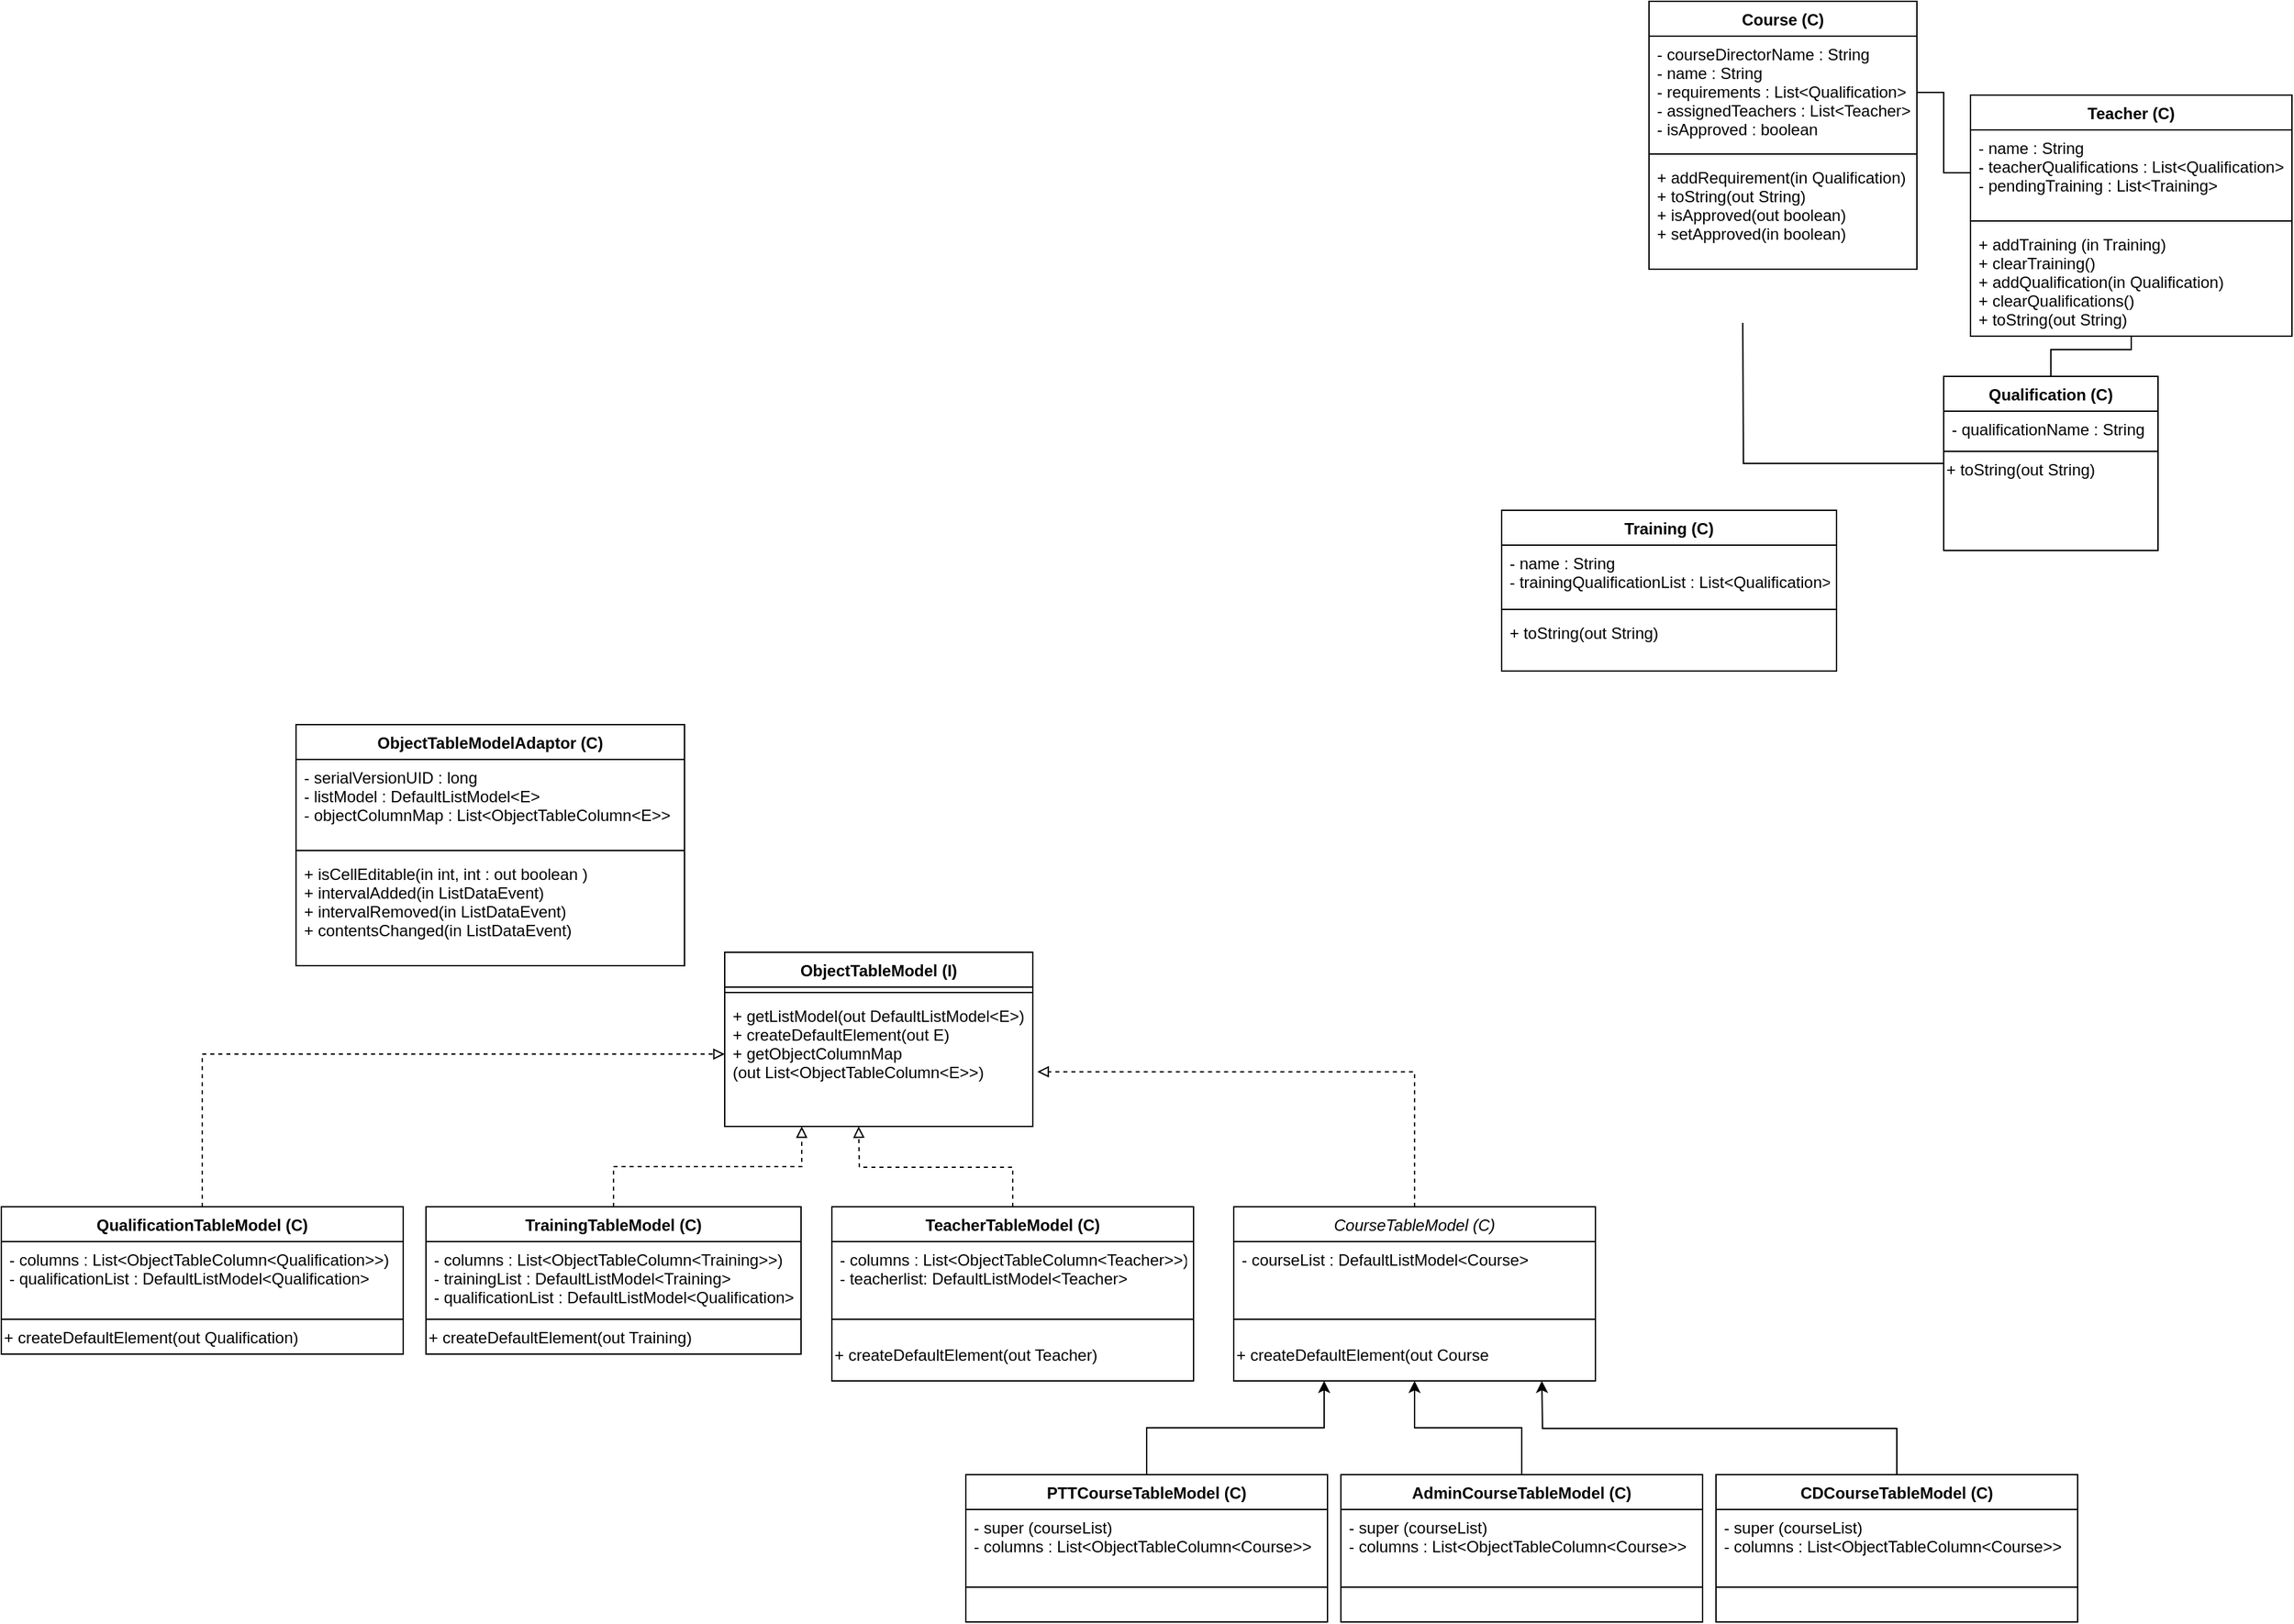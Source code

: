 <mxfile version="12.7.9" type="github">
  <diagram id="C5RBs43oDa-KdzZeNtuy" name="Page-1">
    <mxGraphModel dx="2141" dy="474" grid="1" gridSize="10" guides="1" tooltips="1" connect="1" arrows="1" fold="1" page="1" pageScale="1" pageWidth="827" pageHeight="1169" math="0" shadow="0">
      <root>
        <mxCell id="WIyWlLk6GJQsqaUBKTNV-0" />
        <mxCell id="WIyWlLk6GJQsqaUBKTNV-1" parent="WIyWlLk6GJQsqaUBKTNV-0" />
        <mxCell id="1Lvyi-UsiKgrWpJLASsy-4" style="edgeStyle=orthogonalEdgeStyle;rounded=0;orthogonalLoop=1;jettySize=auto;html=1;entryX=0;entryY=0.5;entryDx=0;entryDy=0;endArrow=none;endFill=0;exitX=1;exitY=0.5;exitDx=0;exitDy=0;" parent="WIyWlLk6GJQsqaUBKTNV-1" source="zkfFHV4jXpPFQw0GAbJ--1" target="zkfFHV4jXpPFQw0GAbJ--18" edge="1">
          <mxGeometry relative="1" as="geometry" />
        </mxCell>
        <mxCell id="zkfFHV4jXpPFQw0GAbJ--0" value="Course (C)" style="swimlane;fontStyle=1;align=center;verticalAlign=top;childLayout=stackLayout;horizontal=1;startSize=26;horizontalStack=0;resizeParent=1;resizeLast=0;collapsible=1;marginBottom=0;rounded=0;shadow=0;strokeWidth=1;" parent="WIyWlLk6GJQsqaUBKTNV-1" vertex="1">
          <mxGeometry x="220" y="20" width="200" height="200" as="geometry">
            <mxRectangle x="230" y="140" width="160" height="26" as="alternateBounds" />
          </mxGeometry>
        </mxCell>
        <mxCell id="zkfFHV4jXpPFQw0GAbJ--1" value="- courseDirectorName : String&#xa;- name : String&#xa;- requirements : List&lt;Qualification&gt;&#xa;- assignedTeachers : List&lt;Teacher&gt;&#xa;- isApproved : boolean&#xa;" style="text;align=left;verticalAlign=top;spacingLeft=4;spacingRight=4;overflow=hidden;rotatable=0;points=[[0,0.5],[1,0.5]];portConstraint=eastwest;" parent="zkfFHV4jXpPFQw0GAbJ--0" vertex="1">
          <mxGeometry y="26" width="200" height="84" as="geometry" />
        </mxCell>
        <mxCell id="zkfFHV4jXpPFQw0GAbJ--4" value="" style="line;html=1;strokeWidth=1;align=left;verticalAlign=middle;spacingTop=-1;spacingLeft=3;spacingRight=3;rotatable=0;labelPosition=right;points=[];portConstraint=eastwest;" parent="zkfFHV4jXpPFQw0GAbJ--0" vertex="1">
          <mxGeometry y="110" width="200" height="8" as="geometry" />
        </mxCell>
        <mxCell id="zkfFHV4jXpPFQw0GAbJ--5" value="+ addRequirement(in Qualification)&#xa;+ toString(out String)&#xa;+ isApproved(out boolean)&#xa;+ setApproved(in boolean)&#xa;" style="text;align=left;verticalAlign=top;spacingLeft=4;spacingRight=4;overflow=hidden;rotatable=0;points=[[0,0.5],[1,0.5]];portConstraint=eastwest;" parent="zkfFHV4jXpPFQw0GAbJ--0" vertex="1">
          <mxGeometry y="118" width="200" height="72" as="geometry" />
        </mxCell>
        <mxCell id="1Lvyi-UsiKgrWpJLASsy-5" style="edgeStyle=orthogonalEdgeStyle;rounded=0;orthogonalLoop=1;jettySize=auto;html=1;entryX=0.5;entryY=1;entryDx=0;entryDy=0;endArrow=none;endFill=0;" parent="WIyWlLk6GJQsqaUBKTNV-1" source="zkfFHV4jXpPFQw0GAbJ--13" target="zkfFHV4jXpPFQw0GAbJ--17" edge="1">
          <mxGeometry relative="1" as="geometry" />
        </mxCell>
        <mxCell id="1Lvyi-UsiKgrWpJLASsy-7" style="edgeStyle=orthogonalEdgeStyle;rounded=0;orthogonalLoop=1;jettySize=auto;html=1;endArrow=none;endFill=0;" parent="WIyWlLk6GJQsqaUBKTNV-1" source="zkfFHV4jXpPFQw0GAbJ--13" edge="1">
          <mxGeometry relative="1" as="geometry">
            <mxPoint x="290" y="260" as="targetPoint" />
          </mxGeometry>
        </mxCell>
        <mxCell id="zkfFHV4jXpPFQw0GAbJ--13" value="Qualification (C)" style="swimlane;fontStyle=1;align=center;verticalAlign=top;childLayout=stackLayout;horizontal=1;startSize=26;horizontalStack=0;resizeParent=1;resizeLast=0;collapsible=1;marginBottom=0;rounded=0;shadow=0;strokeWidth=1;" parent="WIyWlLk6GJQsqaUBKTNV-1" vertex="1">
          <mxGeometry x="440" y="300" width="160" height="130" as="geometry">
            <mxRectangle x="340" y="380" width="170" height="26" as="alternateBounds" />
          </mxGeometry>
        </mxCell>
        <mxCell id="zkfFHV4jXpPFQw0GAbJ--14" value="- qualificationName : String" style="text;align=left;verticalAlign=top;spacingLeft=4;spacingRight=4;overflow=hidden;rotatable=0;points=[[0,0.5],[1,0.5]];portConstraint=eastwest;" parent="zkfFHV4jXpPFQw0GAbJ--13" vertex="1">
          <mxGeometry y="26" width="160" height="26" as="geometry" />
        </mxCell>
        <mxCell id="zkfFHV4jXpPFQw0GAbJ--15" value="" style="line;html=1;strokeWidth=1;align=left;verticalAlign=middle;spacingTop=-1;spacingLeft=3;spacingRight=3;rotatable=0;labelPosition=right;points=[];portConstraint=eastwest;" parent="zkfFHV4jXpPFQw0GAbJ--13" vertex="1">
          <mxGeometry y="52" width="160" height="8" as="geometry" />
        </mxCell>
        <mxCell id="7FkWf5w-P-1JTqSmPe_g-0" value="+ toString(out String)" style="text;html=1;align=left;verticalAlign=middle;resizable=0;points=[];autosize=1;" vertex="1" parent="zkfFHV4jXpPFQw0GAbJ--13">
          <mxGeometry y="60" width="160" height="20" as="geometry" />
        </mxCell>
        <mxCell id="zkfFHV4jXpPFQw0GAbJ--17" value="Teacher (C)" style="swimlane;fontStyle=1;align=center;verticalAlign=top;childLayout=stackLayout;horizontal=1;startSize=26;horizontalStack=0;resizeParent=1;resizeLast=0;collapsible=1;marginBottom=0;rounded=0;shadow=0;strokeWidth=1;" parent="WIyWlLk6GJQsqaUBKTNV-1" vertex="1">
          <mxGeometry x="460" y="90" width="240" height="180" as="geometry">
            <mxRectangle x="550" y="140" width="160" height="26" as="alternateBounds" />
          </mxGeometry>
        </mxCell>
        <mxCell id="zkfFHV4jXpPFQw0GAbJ--18" value="- name : String&#xa;- teacherQualifications : List&lt;Qualification&gt;&#xa;- pendingTraining : List&lt;Training&gt;" style="text;align=left;verticalAlign=top;spacingLeft=4;spacingRight=4;overflow=hidden;rotatable=0;points=[[0,0.5],[1,0.5]];portConstraint=eastwest;" parent="zkfFHV4jXpPFQw0GAbJ--17" vertex="1">
          <mxGeometry y="26" width="240" height="64" as="geometry" />
        </mxCell>
        <mxCell id="zkfFHV4jXpPFQw0GAbJ--23" value="" style="line;html=1;strokeWidth=1;align=left;verticalAlign=middle;spacingTop=-1;spacingLeft=3;spacingRight=3;rotatable=0;labelPosition=right;points=[];portConstraint=eastwest;" parent="zkfFHV4jXpPFQw0GAbJ--17" vertex="1">
          <mxGeometry y="90" width="240" height="8" as="geometry" />
        </mxCell>
        <mxCell id="zkfFHV4jXpPFQw0GAbJ--24" value="+ addTraining (in Training)&#xa;+ clearTraining()&#xa;+ addQualification(in Qualification)&#xa;+ clearQualifications()&#xa;+ toString(out String)" style="text;align=left;verticalAlign=top;spacingLeft=4;spacingRight=4;overflow=hidden;rotatable=0;points=[[0,0.5],[1,0.5]];portConstraint=eastwest;" parent="zkfFHV4jXpPFQw0GAbJ--17" vertex="1">
          <mxGeometry y="98" width="240" height="82" as="geometry" />
        </mxCell>
        <mxCell id="7FkWf5w-P-1JTqSmPe_g-1" value="Training (C)" style="swimlane;fontStyle=1;align=center;verticalAlign=top;childLayout=stackLayout;horizontal=1;startSize=26;horizontalStack=0;resizeParent=1;resizeLast=0;collapsible=1;marginBottom=0;rounded=0;shadow=0;strokeWidth=1;" vertex="1" parent="WIyWlLk6GJQsqaUBKTNV-1">
          <mxGeometry x="110" y="400" width="250" height="120" as="geometry">
            <mxRectangle x="550" y="140" width="160" height="26" as="alternateBounds" />
          </mxGeometry>
        </mxCell>
        <mxCell id="7FkWf5w-P-1JTqSmPe_g-2" value="- name : String&#xa;- trainingQualificationList : List&lt;Qualification&gt;&#xa;" style="text;align=left;verticalAlign=top;spacingLeft=4;spacingRight=4;overflow=hidden;rotatable=0;points=[[0,0.5],[1,0.5]];portConstraint=eastwest;" vertex="1" parent="7FkWf5w-P-1JTqSmPe_g-1">
          <mxGeometry y="26" width="250" height="44" as="geometry" />
        </mxCell>
        <mxCell id="7FkWf5w-P-1JTqSmPe_g-3" value="" style="line;html=1;strokeWidth=1;align=left;verticalAlign=middle;spacingTop=-1;spacingLeft=3;spacingRight=3;rotatable=0;labelPosition=right;points=[];portConstraint=eastwest;" vertex="1" parent="7FkWf5w-P-1JTqSmPe_g-1">
          <mxGeometry y="70" width="250" height="8" as="geometry" />
        </mxCell>
        <mxCell id="7FkWf5w-P-1JTqSmPe_g-4" value="+ toString(out String)" style="text;align=left;verticalAlign=top;spacingLeft=4;spacingRight=4;overflow=hidden;rotatable=0;points=[[0,0.5],[1,0.5]];portConstraint=eastwest;" vertex="1" parent="7FkWf5w-P-1JTqSmPe_g-1">
          <mxGeometry y="78" width="250" height="32" as="geometry" />
        </mxCell>
        <mxCell id="7FkWf5w-P-1JTqSmPe_g-5" value="ObjectTableModel (I)" style="swimlane;fontStyle=1;align=center;verticalAlign=top;childLayout=stackLayout;horizontal=1;startSize=26;horizontalStack=0;resizeParent=1;resizeLast=0;collapsible=1;marginBottom=0;rounded=0;shadow=0;strokeWidth=1;" vertex="1" parent="WIyWlLk6GJQsqaUBKTNV-1">
          <mxGeometry x="-470" y="730" width="230" height="130" as="geometry">
            <mxRectangle x="230" y="140" width="160" height="26" as="alternateBounds" />
          </mxGeometry>
        </mxCell>
        <mxCell id="7FkWf5w-P-1JTqSmPe_g-7" value="" style="line;html=1;strokeWidth=1;align=left;verticalAlign=middle;spacingTop=-1;spacingLeft=3;spacingRight=3;rotatable=0;labelPosition=right;points=[];portConstraint=eastwest;" vertex="1" parent="7FkWf5w-P-1JTqSmPe_g-5">
          <mxGeometry y="26" width="230" height="8" as="geometry" />
        </mxCell>
        <mxCell id="7FkWf5w-P-1JTqSmPe_g-6" value="+ getListModel(out DefaultListModel&lt;E&gt;)&#xa;+ createDefaultElement(out E)&#xa;+ getObjectColumnMap&#xa;(out List&lt;ObjectTableColumn&lt;E&gt;&gt;)" style="text;align=left;verticalAlign=top;spacingLeft=4;spacingRight=4;overflow=hidden;rotatable=0;points=[[0,0.5],[1,0.5]];portConstraint=eastwest;" vertex="1" parent="7FkWf5w-P-1JTqSmPe_g-5">
          <mxGeometry y="34" width="230" height="84" as="geometry" />
        </mxCell>
        <mxCell id="7FkWf5w-P-1JTqSmPe_g-12" value="&lt;span style=&quot;color: rgba(0 , 0 , 0 , 0) ; font-family: monospace ; font-size: 0px&quot;&gt;%3CmxGraphModel%3E%3Croot%3E%3CmxCell%20id%3D%220%22%2F%3E%3CmxCell%20id%3D%221%22%20parent%3D%220%22%2F%3E%3CmxCell%20id%3D%222%22%20value%3D%22%2B%20getListModel(out%20DefaultListModel%26lt%3BE%26gt%3B)%26%2310%3B%2B%20createDefaultElement(out%20E)%26%2310%3B%2B%20getObjectColumnMap%26%2310%3B(out%20List%26lt%3BObjectTableColumn%26lt%3BE%26gt%3B%26gt%3B)%22%20style%3D%22text%3Balign%3Dleft%3BverticalAlign%3Dtop%3BspacingLeft%3D4%3BspacingRight%3D4%3Boverflow%3Dhidden%3Brotatable%3D0%3Bpoints%3D%5B%5B0%2C0.5%5D%2C%5B1%2C0.5%5D%5D%3BportConstraint%3Deastwest%3B%22%20vertex%3D%221%22%20parent%3D%221%22%3E%3CmxGeometry%20x%3D%22-60%22%20y%3D%2276%22%20width%3D%22230%22%20height%3D%2284%22%20as%3D%22geometry%22%2F%3E%3C%2FmxCell%3E%3C%2Froot%3E%3C%2FmxGraphModel%3E&lt;/span&gt;" style="text;html=1;align=center;verticalAlign=middle;resizable=0;points=[];autosize=1;" vertex="1" parent="WIyWlLk6GJQsqaUBKTNV-1">
          <mxGeometry x="41" y="210" width="20" height="20" as="geometry" />
        </mxCell>
        <mxCell id="7FkWf5w-P-1JTqSmPe_g-13" value="&lt;span style=&quot;color: rgba(0 , 0 , 0 , 0) ; font-family: monospace ; font-size: 0px&quot;&gt;%3CmxGraphModel%3E%3Croot%3E%3CmxCell%20id%3D%220%22%2F%3E%3CmxCell%20id%3D%221%22%20parent%3D%220%22%2F%3E%3CmxCell%20id%3D%222%22%20value%3D%22%2B%20getListModel(out%20DefaultListModel%26lt%3BE%26gt%3B)%26%2310%3B%2B%20createDefaultElement(out%20E)%26%2310%3B%2B%20getObjectColumnMap%26%2310%3B(out%20List%26lt%3BObjectTableColumn%26lt%3BE%26gt%3B%26gt%3B)%22%20style%3D%22text%3Balign%3Dleft%3BverticalAlign%3Dtop%3BspacingLeft%3D4%3BspacingRight%3D4%3Boverflow%3Dhidden%3Brotatable%3D0%3Bpoints%3D%5B%5B0%2C0.5%5D%2C%5B1%2C0.5%5D%5D%3BportConstraint%3Deastwest%3B%22%20vertex%3D%221%22%20parent%3D%221%22%3E%3CmxGeometry%20x%3D%22-60%22%20y%3D%2276%22%20width%3D%22230%22%20height%3D%2284%22%20as%3D%22geometry%22%2F%3E%3C%2FmxCell%3E%3C%2Froot%3E%3C%2FmxGraphModel%3E&lt;/span&gt;&lt;span style=&quot;color: rgba(0 , 0 , 0 , 0) ; font-family: monospace ; font-size: 0px&quot;&gt;%3CmxGraphModel%3E%3Croot%3E%3CmxCell%20id%3D%220%22%2F%3E%3CmxCell%20id%3D%221%22%20parent%3D%220%22%2F%3E%3CmxCell%20id%3D%222%22%20value%3D%22%2B%20getListModel(out%20DefaultListModel%26lt%3BE%26gt%3B)%26%2310%3B%2B%20createDefaultElement(out%20E)%26%2310%3B%2B%20getObjectColumnMap%26%2310%3B(out%20List%26lt%3BObjectTableColumn%26lt%3BE%26gt%3B%26gt%3B)%22%20style%3D%22text%3Balign%3Dleft%3BverticalAlign%3Dtop%3BspacingLeft%3D4%3BspacingRight%3D4%3Boverflow%3Dhidden%3Brotatable%3D0%3Bpoints%3D%5B%5B0%2C0.5%5D%2C%5B1%2C0.5%5D%5D%3BportConstraint%3Deastwest%3B%22%20vertex%3D%221%22%20parent%3D%221%22%3E%3CmxGeometry%20x%3D%22-60%22%20y%3D%2276%22%20width%3D%22230%22%20height%3D%2284%22%20as%3D%22geometry%22%2F%3E%3C%2FmxCell%3E%3C%2Froot%3E%3C%2FmxGraphModel%3E&lt;/span&gt;" style="text;html=1;align=center;verticalAlign=middle;resizable=0;points=[];autosize=1;" vertex="1" parent="WIyWlLk6GJQsqaUBKTNV-1">
          <mxGeometry x="18" y="198" width="20" height="20" as="geometry" />
        </mxCell>
        <mxCell id="7FkWf5w-P-1JTqSmPe_g-18" style="edgeStyle=orthogonalEdgeStyle;rounded=0;orthogonalLoop=1;jettySize=auto;html=1;entryX=0.25;entryY=1;entryDx=0;entryDy=0;dashed=1;endArrow=block;endFill=0;" edge="1" parent="WIyWlLk6GJQsqaUBKTNV-1" source="7FkWf5w-P-1JTqSmPe_g-14" target="7FkWf5w-P-1JTqSmPe_g-5">
          <mxGeometry relative="1" as="geometry" />
        </mxCell>
        <mxCell id="7FkWf5w-P-1JTqSmPe_g-14" value="TrainingTableModel (C)" style="swimlane;fontStyle=1;align=center;verticalAlign=top;childLayout=stackLayout;horizontal=1;startSize=26;horizontalStack=0;resizeParent=1;resizeLast=0;collapsible=1;marginBottom=0;rounded=0;shadow=0;strokeWidth=1;" vertex="1" parent="WIyWlLk6GJQsqaUBKTNV-1">
          <mxGeometry x="-693" y="920" width="280" height="110" as="geometry">
            <mxRectangle x="230" y="140" width="160" height="26" as="alternateBounds" />
          </mxGeometry>
        </mxCell>
        <mxCell id="7FkWf5w-P-1JTqSmPe_g-15" value="- columns : List&lt;ObjectTableColumn&lt;Training&gt;&gt;)&#xa;- trainingList : DefaultListModel&lt;Training&gt;&#xa;- qualificationList : DefaultListModel&lt;Qualification&gt;" style="text;align=left;verticalAlign=top;spacingLeft=4;spacingRight=4;overflow=hidden;rotatable=0;points=[[0,0.5],[1,0.5]];portConstraint=eastwest;" vertex="1" parent="7FkWf5w-P-1JTqSmPe_g-14">
          <mxGeometry y="26" width="280" height="54" as="geometry" />
        </mxCell>
        <mxCell id="7FkWf5w-P-1JTqSmPe_g-16" value="" style="line;html=1;strokeWidth=1;align=left;verticalAlign=middle;spacingTop=-1;spacingLeft=3;spacingRight=3;rotatable=0;labelPosition=right;points=[];portConstraint=eastwest;" vertex="1" parent="7FkWf5w-P-1JTqSmPe_g-14">
          <mxGeometry y="80" width="280" height="8" as="geometry" />
        </mxCell>
        <mxCell id="7FkWf5w-P-1JTqSmPe_g-24" value="+ createDefaultElement(out Training)" style="text;html=1;align=left;verticalAlign=middle;resizable=0;points=[];autosize=1;" vertex="1" parent="7FkWf5w-P-1JTqSmPe_g-14">
          <mxGeometry y="88" width="280" height="20" as="geometry" />
        </mxCell>
        <mxCell id="7FkWf5w-P-1JTqSmPe_g-23" style="edgeStyle=orthogonalEdgeStyle;rounded=0;orthogonalLoop=1;jettySize=auto;html=1;dashed=1;endArrow=block;endFill=0;" edge="1" parent="WIyWlLk6GJQsqaUBKTNV-1" source="7FkWf5w-P-1JTqSmPe_g-19">
          <mxGeometry relative="1" as="geometry">
            <mxPoint x="-370" y="860.0" as="targetPoint" />
          </mxGeometry>
        </mxCell>
        <mxCell id="7FkWf5w-P-1JTqSmPe_g-19" value="TeacherTableModel (C)" style="swimlane;fontStyle=1;align=center;verticalAlign=top;childLayout=stackLayout;horizontal=1;startSize=26;horizontalStack=0;resizeParent=1;resizeLast=0;collapsible=1;marginBottom=0;rounded=0;shadow=0;strokeWidth=1;" vertex="1" parent="WIyWlLk6GJQsqaUBKTNV-1">
          <mxGeometry x="-390" y="920" width="270" height="130" as="geometry">
            <mxRectangle x="230" y="140" width="160" height="26" as="alternateBounds" />
          </mxGeometry>
        </mxCell>
        <mxCell id="7FkWf5w-P-1JTqSmPe_g-20" value="- columns : List&lt;ObjectTableColumn&lt;Teacher&gt;&gt;)&#xa;- teacherlist: DefaultListModel&lt;Teacher&gt;&#xa;" style="text;align=left;verticalAlign=top;spacingLeft=4;spacingRight=4;overflow=hidden;rotatable=0;points=[[0,0.5],[1,0.5]];portConstraint=eastwest;" vertex="1" parent="7FkWf5w-P-1JTqSmPe_g-19">
          <mxGeometry y="26" width="270" height="54" as="geometry" />
        </mxCell>
        <mxCell id="7FkWf5w-P-1JTqSmPe_g-21" value="" style="line;html=1;strokeWidth=1;align=left;verticalAlign=middle;spacingTop=-1;spacingLeft=3;spacingRight=3;rotatable=0;labelPosition=right;points=[];portConstraint=eastwest;" vertex="1" parent="7FkWf5w-P-1JTqSmPe_g-19">
          <mxGeometry y="80" width="270" height="8" as="geometry" />
        </mxCell>
        <mxCell id="7FkWf5w-P-1JTqSmPe_g-22" value="&lt;br&gt;+ createDefaultElement(out Teacher)&lt;br&gt;" style="text;html=1;align=left;verticalAlign=middle;resizable=0;points=[];autosize=1;" vertex="1" parent="7FkWf5w-P-1JTqSmPe_g-19">
          <mxGeometry y="88" width="270" height="30" as="geometry" />
        </mxCell>
        <mxCell id="7FkWf5w-P-1JTqSmPe_g-35" style="edgeStyle=orthogonalEdgeStyle;rounded=0;orthogonalLoop=1;jettySize=auto;html=1;entryX=1.015;entryY=0.657;entryDx=0;entryDy=0;entryPerimeter=0;dashed=1;endArrow=block;endFill=0;" edge="1" parent="WIyWlLk6GJQsqaUBKTNV-1" source="7FkWf5w-P-1JTqSmPe_g-25" target="7FkWf5w-P-1JTqSmPe_g-6">
          <mxGeometry relative="1" as="geometry" />
        </mxCell>
        <mxCell id="7FkWf5w-P-1JTqSmPe_g-25" value="CourseTableModel (C)" style="swimlane;fontStyle=2;align=center;verticalAlign=top;childLayout=stackLayout;horizontal=1;startSize=26;horizontalStack=0;resizeParent=1;resizeLast=0;collapsible=1;marginBottom=0;rounded=0;shadow=0;strokeWidth=1;" vertex="1" parent="WIyWlLk6GJQsqaUBKTNV-1">
          <mxGeometry x="-90" y="920" width="270" height="130" as="geometry">
            <mxRectangle x="230" y="140" width="160" height="26" as="alternateBounds" />
          </mxGeometry>
        </mxCell>
        <mxCell id="7FkWf5w-P-1JTqSmPe_g-26" value="- courseList : DefaultListModel&lt;Course&gt;" style="text;align=left;verticalAlign=top;spacingLeft=4;spacingRight=4;overflow=hidden;rotatable=0;points=[[0,0.5],[1,0.5]];portConstraint=eastwest;" vertex="1" parent="7FkWf5w-P-1JTqSmPe_g-25">
          <mxGeometry y="26" width="270" height="54" as="geometry" />
        </mxCell>
        <mxCell id="7FkWf5w-P-1JTqSmPe_g-27" value="" style="line;html=1;strokeWidth=1;align=left;verticalAlign=middle;spacingTop=-1;spacingLeft=3;spacingRight=3;rotatable=0;labelPosition=right;points=[];portConstraint=eastwest;" vertex="1" parent="7FkWf5w-P-1JTqSmPe_g-25">
          <mxGeometry y="80" width="270" height="8" as="geometry" />
        </mxCell>
        <mxCell id="7FkWf5w-P-1JTqSmPe_g-28" value="&lt;br&gt;+ createDefaultElement(out Course" style="text;html=1;align=left;verticalAlign=middle;resizable=0;points=[];autosize=1;" vertex="1" parent="7FkWf5w-P-1JTqSmPe_g-25">
          <mxGeometry y="88" width="270" height="30" as="geometry" />
        </mxCell>
        <mxCell id="7FkWf5w-P-1JTqSmPe_g-43" style="edgeStyle=orthogonalEdgeStyle;rounded=0;orthogonalLoop=1;jettySize=auto;html=1;endArrow=classic;endFill=1;entryX=0.25;entryY=1;entryDx=0;entryDy=0;" edge="1" parent="WIyWlLk6GJQsqaUBKTNV-1" source="7FkWf5w-P-1JTqSmPe_g-36" target="7FkWf5w-P-1JTqSmPe_g-25">
          <mxGeometry relative="1" as="geometry">
            <mxPoint x="-70" y="1050" as="targetPoint" />
          </mxGeometry>
        </mxCell>
        <mxCell id="7FkWf5w-P-1JTqSmPe_g-36" value="PTTCourseTableModel (C)" style="swimlane;fontStyle=1;align=center;verticalAlign=top;childLayout=stackLayout;horizontal=1;startSize=26;horizontalStack=0;resizeParent=1;resizeLast=0;collapsible=1;marginBottom=0;rounded=0;shadow=0;strokeWidth=1;" vertex="1" parent="WIyWlLk6GJQsqaUBKTNV-1">
          <mxGeometry x="-290" y="1120" width="270" height="110" as="geometry">
            <mxRectangle x="230" y="140" width="160" height="26" as="alternateBounds" />
          </mxGeometry>
        </mxCell>
        <mxCell id="7FkWf5w-P-1JTqSmPe_g-37" value="- super (courseList)&#xa;- columns : List&lt;ObjectTableColumn&lt;Course&gt;&gt;" style="text;align=left;verticalAlign=top;spacingLeft=4;spacingRight=4;overflow=hidden;rotatable=0;points=[[0,0.5],[1,0.5]];portConstraint=eastwest;" vertex="1" parent="7FkWf5w-P-1JTqSmPe_g-36">
          <mxGeometry y="26" width="270" height="54" as="geometry" />
        </mxCell>
        <mxCell id="7FkWf5w-P-1JTqSmPe_g-38" value="" style="line;html=1;strokeWidth=1;align=left;verticalAlign=middle;spacingTop=-1;spacingLeft=3;spacingRight=3;rotatable=0;labelPosition=right;points=[];portConstraint=eastwest;" vertex="1" parent="7FkWf5w-P-1JTqSmPe_g-36">
          <mxGeometry y="80" width="270" height="8" as="geometry" />
        </mxCell>
        <mxCell id="7FkWf5w-P-1JTqSmPe_g-44" style="edgeStyle=orthogonalEdgeStyle;rounded=0;orthogonalLoop=1;jettySize=auto;html=1;endArrow=classic;endFill=1;entryX=0.5;entryY=1;entryDx=0;entryDy=0;" edge="1" parent="WIyWlLk6GJQsqaUBKTNV-1" source="7FkWf5w-P-1JTqSmPe_g-40" target="7FkWf5w-P-1JTqSmPe_g-25">
          <mxGeometry relative="1" as="geometry">
            <mxPoint x="100" y="1050" as="targetPoint" />
          </mxGeometry>
        </mxCell>
        <mxCell id="7FkWf5w-P-1JTqSmPe_g-40" value="AdminCourseTableModel (C)" style="swimlane;fontStyle=1;align=center;verticalAlign=top;childLayout=stackLayout;horizontal=1;startSize=26;horizontalStack=0;resizeParent=1;resizeLast=0;collapsible=1;marginBottom=0;rounded=0;shadow=0;strokeWidth=1;" vertex="1" parent="WIyWlLk6GJQsqaUBKTNV-1">
          <mxGeometry x="-10" y="1120" width="270" height="110" as="geometry">
            <mxRectangle x="230" y="140" width="160" height="26" as="alternateBounds" />
          </mxGeometry>
        </mxCell>
        <mxCell id="7FkWf5w-P-1JTqSmPe_g-41" value="- super (courseList)&#xa;- columns : List&lt;ObjectTableColumn&lt;Course&gt;&gt;" style="text;align=left;verticalAlign=top;spacingLeft=4;spacingRight=4;overflow=hidden;rotatable=0;points=[[0,0.5],[1,0.5]];portConstraint=eastwest;" vertex="1" parent="7FkWf5w-P-1JTqSmPe_g-40">
          <mxGeometry y="26" width="270" height="54" as="geometry" />
        </mxCell>
        <mxCell id="7FkWf5w-P-1JTqSmPe_g-42" value="" style="line;html=1;strokeWidth=1;align=left;verticalAlign=middle;spacingTop=-1;spacingLeft=3;spacingRight=3;rotatable=0;labelPosition=right;points=[];portConstraint=eastwest;" vertex="1" parent="7FkWf5w-P-1JTqSmPe_g-40">
          <mxGeometry y="80" width="270" height="8" as="geometry" />
        </mxCell>
        <mxCell id="7FkWf5w-P-1JTqSmPe_g-48" style="edgeStyle=orthogonalEdgeStyle;rounded=0;orthogonalLoop=1;jettySize=auto;html=1;endArrow=classic;endFill=1;exitX=0.5;exitY=0;exitDx=0;exitDy=0;" edge="1" parent="WIyWlLk6GJQsqaUBKTNV-1" source="7FkWf5w-P-1JTqSmPe_g-45">
          <mxGeometry relative="1" as="geometry">
            <mxPoint x="140" y="1050" as="targetPoint" />
          </mxGeometry>
        </mxCell>
        <mxCell id="7FkWf5w-P-1JTqSmPe_g-45" value="CDCourseTableModel (C)" style="swimlane;fontStyle=1;align=center;verticalAlign=top;childLayout=stackLayout;horizontal=1;startSize=26;horizontalStack=0;resizeParent=1;resizeLast=0;collapsible=1;marginBottom=0;rounded=0;shadow=0;strokeWidth=1;" vertex="1" parent="WIyWlLk6GJQsqaUBKTNV-1">
          <mxGeometry x="270" y="1120" width="270" height="110" as="geometry">
            <mxRectangle x="230" y="140" width="160" height="26" as="alternateBounds" />
          </mxGeometry>
        </mxCell>
        <mxCell id="7FkWf5w-P-1JTqSmPe_g-46" value="- super (courseList)&#xa;- columns : List&lt;ObjectTableColumn&lt;Course&gt;&gt;" style="text;align=left;verticalAlign=top;spacingLeft=4;spacingRight=4;overflow=hidden;rotatable=0;points=[[0,0.5],[1,0.5]];portConstraint=eastwest;" vertex="1" parent="7FkWf5w-P-1JTqSmPe_g-45">
          <mxGeometry y="26" width="270" height="54" as="geometry" />
        </mxCell>
        <mxCell id="7FkWf5w-P-1JTqSmPe_g-47" value="" style="line;html=1;strokeWidth=1;align=left;verticalAlign=middle;spacingTop=-1;spacingLeft=3;spacingRight=3;rotatable=0;labelPosition=right;points=[];portConstraint=eastwest;" vertex="1" parent="7FkWf5w-P-1JTqSmPe_g-45">
          <mxGeometry y="80" width="270" height="8" as="geometry" />
        </mxCell>
        <mxCell id="7FkWf5w-P-1JTqSmPe_g-53" style="edgeStyle=orthogonalEdgeStyle;rounded=0;orthogonalLoop=1;jettySize=auto;html=1;entryX=0;entryY=0.5;entryDx=0;entryDy=0;endArrow=block;endFill=0;dashed=1;" edge="1" parent="WIyWlLk6GJQsqaUBKTNV-1" source="7FkWf5w-P-1JTqSmPe_g-49" target="7FkWf5w-P-1JTqSmPe_g-6">
          <mxGeometry relative="1" as="geometry" />
        </mxCell>
        <mxCell id="7FkWf5w-P-1JTqSmPe_g-49" value="QualificationTableModel (C)" style="swimlane;fontStyle=1;align=center;verticalAlign=top;childLayout=stackLayout;horizontal=1;startSize=26;horizontalStack=0;resizeParent=1;resizeLast=0;collapsible=1;marginBottom=0;rounded=0;shadow=0;strokeWidth=1;" vertex="1" parent="WIyWlLk6GJQsqaUBKTNV-1">
          <mxGeometry x="-1010" y="920" width="300" height="110" as="geometry">
            <mxRectangle x="230" y="140" width="160" height="26" as="alternateBounds" />
          </mxGeometry>
        </mxCell>
        <mxCell id="7FkWf5w-P-1JTqSmPe_g-50" value="- columns : List&lt;ObjectTableColumn&lt;Qualification&gt;&gt;)&#xa;- qualificationList : DefaultListModel&lt;Qualification&gt;" style="text;align=left;verticalAlign=top;spacingLeft=4;spacingRight=4;overflow=hidden;rotatable=0;points=[[0,0.5],[1,0.5]];portConstraint=eastwest;" vertex="1" parent="7FkWf5w-P-1JTqSmPe_g-49">
          <mxGeometry y="26" width="300" height="54" as="geometry" />
        </mxCell>
        <mxCell id="7FkWf5w-P-1JTqSmPe_g-51" value="" style="line;html=1;strokeWidth=1;align=left;verticalAlign=middle;spacingTop=-1;spacingLeft=3;spacingRight=3;rotatable=0;labelPosition=right;points=[];portConstraint=eastwest;" vertex="1" parent="7FkWf5w-P-1JTqSmPe_g-49">
          <mxGeometry y="80" width="300" height="8" as="geometry" />
        </mxCell>
        <mxCell id="7FkWf5w-P-1JTqSmPe_g-52" value="+ createDefaultElement(out Qualification)" style="text;html=1;align=left;verticalAlign=middle;resizable=0;points=[];autosize=1;" vertex="1" parent="7FkWf5w-P-1JTqSmPe_g-49">
          <mxGeometry y="88" width="300" height="20" as="geometry" />
        </mxCell>
        <mxCell id="7FkWf5w-P-1JTqSmPe_g-54" value="ObjectTableModelAdaptor (C)" style="swimlane;fontStyle=1;align=center;verticalAlign=top;childLayout=stackLayout;horizontal=1;startSize=26;horizontalStack=0;resizeParent=1;resizeLast=0;collapsible=1;marginBottom=0;rounded=0;shadow=0;strokeWidth=1;" vertex="1" parent="WIyWlLk6GJQsqaUBKTNV-1">
          <mxGeometry x="-790" y="560" width="290" height="180" as="geometry">
            <mxRectangle x="550" y="140" width="160" height="26" as="alternateBounds" />
          </mxGeometry>
        </mxCell>
        <mxCell id="7FkWf5w-P-1JTqSmPe_g-55" value="- serialVersionUID : long&#xa;- listModel : DefaultListModel&lt;E&gt;&#xa;- objectColumnMap : List&lt;ObjectTableColumn&lt;E&gt;&gt;" style="text;align=left;verticalAlign=top;spacingLeft=4;spacingRight=4;overflow=hidden;rotatable=0;points=[[0,0.5],[1,0.5]];portConstraint=eastwest;" vertex="1" parent="7FkWf5w-P-1JTqSmPe_g-54">
          <mxGeometry y="26" width="290" height="64" as="geometry" />
        </mxCell>
        <mxCell id="7FkWf5w-P-1JTqSmPe_g-56" value="" style="line;html=1;strokeWidth=1;align=left;verticalAlign=middle;spacingTop=-1;spacingLeft=3;spacingRight=3;rotatable=0;labelPosition=right;points=[];portConstraint=eastwest;" vertex="1" parent="7FkWf5w-P-1JTqSmPe_g-54">
          <mxGeometry y="90" width="290" height="8" as="geometry" />
        </mxCell>
        <mxCell id="7FkWf5w-P-1JTqSmPe_g-57" value="+ isCellEditable(in int, int : out boolean )&#xa;+ intervalAdded(in ListDataEvent)&#xa;+ intervalRemoved(in ListDataEvent)&#xa;+ contentsChanged(in ListDataEvent)" style="text;align=left;verticalAlign=top;spacingLeft=4;spacingRight=4;overflow=hidden;rotatable=0;points=[[0,0.5],[1,0.5]];portConstraint=eastwest;" vertex="1" parent="7FkWf5w-P-1JTqSmPe_g-54">
          <mxGeometry y="98" width="290" height="82" as="geometry" />
        </mxCell>
      </root>
    </mxGraphModel>
  </diagram>
</mxfile>
